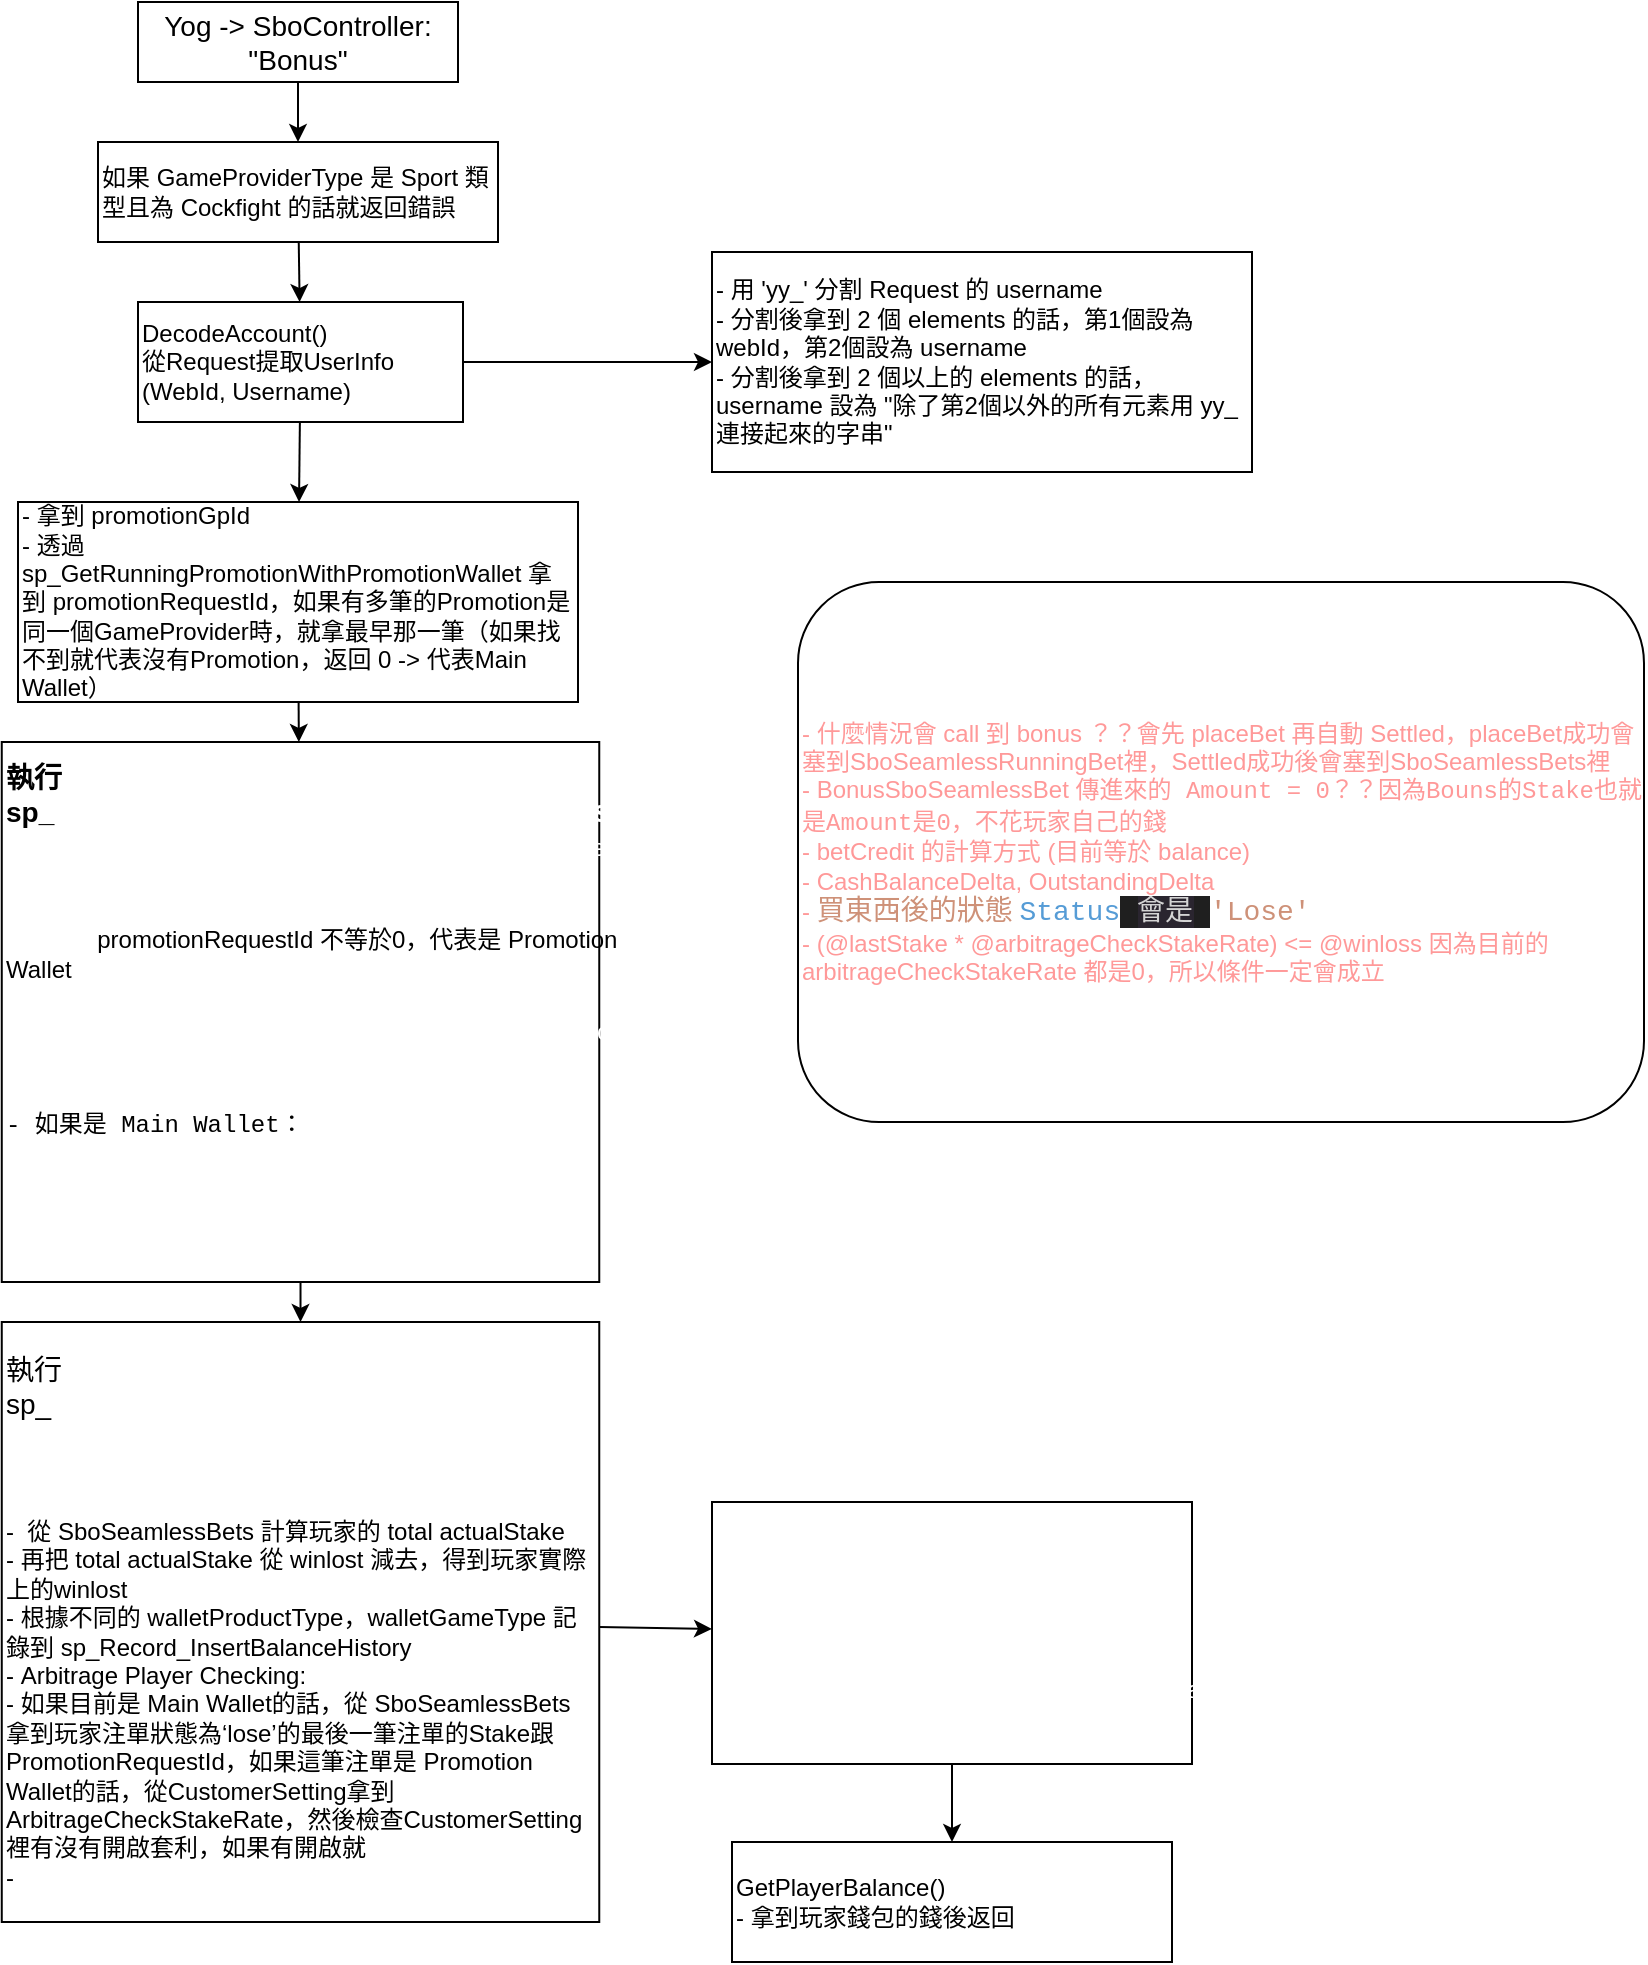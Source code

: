 <mxfile>
    <diagram id="KIDsxcXNcnjyNB06de4f" name="Page-1">
        <mxGraphModel dx="1002" dy="571" grid="1" gridSize="10" guides="1" tooltips="1" connect="1" arrows="1" fold="1" page="1" pageScale="1" pageWidth="827" pageHeight="1169" math="0" shadow="0">
            <root>
                <mxCell id="0"/>
                <mxCell id="1" parent="0"/>
                <mxCell id="4" value="" style="edgeStyle=none;html=1;" parent="1" source="2" target="3" edge="1">
                    <mxGeometry relative="1" as="geometry"/>
                </mxCell>
                <mxCell id="2" value="&lt;font style=&quot;font-size: 14px;&quot;&gt;Yog -&amp;gt;&amp;nbsp;SboController: &quot;Bonus&quot;&lt;/font&gt;" style="rounded=0;whiteSpace=wrap;html=1;" parent="1" vertex="1">
                    <mxGeometry x="320" y="40" width="160" height="40" as="geometry"/>
                </mxCell>
                <mxCell id="8" value="" style="edgeStyle=none;html=1;fontSize=12;" parent="1" source="3" target="6" edge="1">
                    <mxGeometry relative="1" as="geometry"/>
                </mxCell>
                <mxCell id="3" value="&lt;font style=&quot;font-size: 12px;&quot;&gt;如果 GameProviderType 是 Sport 類型且為&amp;nbsp;Cockfight 的話就返回錯誤&lt;br&gt;&lt;/font&gt;" style="rounded=0;whiteSpace=wrap;html=1;align=left;" parent="1" vertex="1">
                    <mxGeometry x="300" y="110" width="200" height="50" as="geometry"/>
                </mxCell>
                <mxCell id="5" value="" style="edgeStyle=none;html=1;" parent="1" source="6" target="7" edge="1">
                    <mxGeometry relative="1" as="geometry"/>
                </mxCell>
                <mxCell id="12" value="" style="edgeStyle=none;html=1;fontSize=12;" parent="1" source="6" target="11" edge="1">
                    <mxGeometry relative="1" as="geometry"/>
                </mxCell>
                <mxCell id="6" value="DecodeAccount()&lt;br&gt;從Request提取UserInfo (WebId, Username)" style="whiteSpace=wrap;html=1;rounded=0;align=left;" parent="1" vertex="1">
                    <mxGeometry x="320" y="190" width="162.5" height="60" as="geometry"/>
                </mxCell>
                <mxCell id="7" value="- 用 'yy_' 分割 Request 的 username&lt;br&gt;- 分割後拿到 2 個 elements 的話，第1個設為 webId，第2個設為 username&lt;br&gt;- 分割後拿到 2 個以上的 elements 的話，username 設為 &quot;除了第2個以外的所有元素用 yy_連接起來的字串&quot;&amp;nbsp;" style="whiteSpace=wrap;html=1;rounded=0;align=left;" parent="1" vertex="1">
                    <mxGeometry x="607" y="165" width="270" height="110" as="geometry"/>
                </mxCell>
                <mxCell id="17" value="" style="edgeStyle=none;html=1;fontSize=12;fontColor=#FFFFFF;" parent="1" source="11" target="13" edge="1">
                    <mxGeometry relative="1" as="geometry"/>
                </mxCell>
                <mxCell id="11" value="- 拿到 promotionGpId&lt;br&gt;- 透過 sp_GetRunningPromotionWithPromotionWallet 拿到&amp;nbsp;promotionRequestId，如果有多筆的Promotion是同一個GameProvider時，就拿最早那一筆（如果找不到就代表沒有Promotion，返回 0 -&amp;gt; 代表Main Wallet）&lt;br&gt;" style="whiteSpace=wrap;html=1;rounded=0;align=left;" parent="1" vertex="1">
                    <mxGeometry x="260" y="290" width="280" height="100" as="geometry"/>
                </mxCell>
                <mxCell id="19" value="" style="edgeStyle=none;html=1;fontSize=12;fontColor=#FFFFFF;" parent="1" source="13" target="18" edge="1">
                    <mxGeometry relative="1" as="geometry"/>
                </mxCell>
                <mxCell id="13" value="&lt;b&gt;&lt;font style=&quot;font-size: 14px;&quot;&gt;執行 sp_&lt;/font&gt;&lt;/b&gt;&lt;span style=&quot;font-family: Consolas, &amp;quot;Courier New&amp;quot;, monospace;&quot;&gt;&lt;font style=&quot;&quot;&gt;&lt;font size=&quot;3&quot; style=&quot;&quot; color=&quot;#ffffff&quot;&gt;&lt;b style=&quot;&quot;&gt;Yog_Seamless_BonusSboSeamlessBet:&lt;/b&gt;&lt;/font&gt;&lt;br&gt;&lt;font style=&quot;font-size: 12px;&quot; color=&quot;#ffffff&quot;&gt;- 如果在 sboSeamlessBets 裡找到相同注單就返回error&lt;/font&gt;&lt;br&gt;&lt;font style=&quot;font-size: 12px;&quot; color=&quot;#ffffff&quot;&gt;- 如果找不到玩家，返回error&lt;/font&gt;&lt;br&gt;&lt;font style=&quot;font-size: 12px;&quot; color=&quot;#ffffff&quot;&gt;- 檢查玩家及其所有階層狀態&lt;/font&gt;&lt;br&gt;&lt;font style=&quot;font-size: 12px;&quot; color=&quot;#ffffff&quot;&gt;- 如果&amp;nbsp;&lt;/font&gt;&lt;/font&gt;&lt;/span&gt;promotionRequestId 不等於0，代表是 Promotion Wallet&lt;span style=&quot;font-family: Consolas, &amp;quot;Courier New&amp;quot;, monospace;&quot;&gt;&lt;font color=&quot;#ffffff&quot; style=&quot;font-size: 12px;&quot;&gt;&lt;br&gt;&amp;nbsp; - 檢查玩家的betcredit是否小於0&lt;br&gt;&amp;nbsp; -&amp;nbsp;&lt;/font&gt;&lt;/span&gt;&lt;span style=&quot;font-family: Consolas, &amp;quot;Courier New&amp;quot;, monospace;&quot;&gt;&lt;font color=&quot;#ffffff&quot; style=&quot;font-size: 12px;&quot;&gt;Record_InsertBalanceHistoryForPromotion&lt;br&gt;&amp;nbsp; - Update Promotion&lt;/font&gt;&lt;/span&gt;&lt;span style=&quot;font-family: Consolas, &amp;quot;Courier New&amp;quot;, monospace;&quot;&gt;&lt;font style=&quot;font-size: 12px;&quot;&gt;&lt;font color=&quot;#ffffff&quot;&gt;CashUsed&lt;br&gt;&amp;nbsp; - Insert into SboSeamlessBets&lt;br&gt;&lt;/font&gt;- 如果是 Main Wallet：&lt;br&gt;&amp;nbsp;&amp;nbsp;&lt;/font&gt;&lt;/span&gt;&lt;span style=&quot;font-family: Consolas, &amp;quot;Courier New&amp;quot;, monospace;&quot;&gt;&lt;font color=&quot;#ffffff&quot;&gt;- 檢查玩家的betcredit是否小於0&lt;br&gt;&amp;nbsp; -&amp;nbsp;&lt;/font&gt;&lt;/span&gt;&lt;span style=&quot;font-family: Consolas, &amp;quot;Courier New&amp;quot;, monospace;&quot;&gt;&lt;font color=&quot;#ffffff&quot;&gt;Record_InsertBalanceHistory&lt;br&gt;&amp;nbsp; - Update &lt;/font&gt;&lt;/span&gt;&lt;span style=&quot;font-family: Consolas, &amp;quot;Courier New&amp;quot;, monospace;&quot;&gt;&lt;font color=&quot;#ffffff&quot;&gt;CashUsed&lt;br&gt;&amp;nbsp; - Insert into SboSeamlessBets&lt;/font&gt;&lt;/span&gt;&lt;span style=&quot;font-family: Consolas, &amp;quot;Courier New&amp;quot;, monospace;&quot;&gt;&lt;font style=&quot;font-size: 12px;&quot;&gt;&amp;nbsp;&lt;br&gt;&lt;/font&gt;&lt;/span&gt;" style="whiteSpace=wrap;html=1;rounded=0;align=left;" parent="1" vertex="1">
                    <mxGeometry x="251.88" y="410" width="298.75" height="270" as="geometry"/>
                </mxCell>
                <mxCell id="21" value="" style="edgeStyle=none;html=1;fontSize=12;fontColor=#FFFFFF;" parent="1" source="18" target="20" edge="1">
                    <mxGeometry relative="1" as="geometry"/>
                </mxCell>
                <mxCell id="18" value="&lt;font style=&quot;font-size: 14px;&quot;&gt;執行 sp_&lt;span style=&quot;color: rgb(255, 255, 255);&quot;&gt;Yog_Seamless_SettleSboSeamlessBonus&lt;/span&gt;&lt;/font&gt;&lt;span style=&quot;font-family: Consolas, &amp;quot;Courier New&amp;quot;, monospace;&quot;&gt;&lt;font color=&quot;#ffffff&quot; style=&quot;&quot;&gt;&lt;font size=&quot;3&quot;&gt;:&lt;/font&gt;&lt;br&gt;- 在&amp;nbsp;&lt;/font&gt;&lt;/span&gt;&lt;font style=&quot;&quot;&gt;&lt;font face=&quot;Consolas, Courier New, monospace&quot; color=&quot;#ffffff&quot;&gt;SboSeamlessBets 檢查註單，&lt;/font&gt;&lt;span style=&quot;color: rgb(255, 255, 255); font-family: Consolas, &amp;quot;Courier New&amp;quot;, monospace;&quot;&gt;如果找不到&lt;/span&gt;&lt;font face=&quot;Consolas, Courier New, monospace&quot; color=&quot;#ffffff&quot;&gt;&lt;br&gt;&amp;nbsp;/&amp;nbsp;&lt;/font&gt;&lt;span style=&quot;color: rgb(255, 255, 255); font-family: Consolas, &amp;quot;Courier New&amp;quot;, monospace;&quot;&gt;如果有找到，但狀態是 bonus 的話&lt;/span&gt;&lt;span style=&quot;color: rgb(255, 255, 255); font-family: Consolas, &amp;quot;Courier New&amp;quot;, monospace;&quot;&gt;，返回錯誤&lt;/span&gt;&lt;font face=&quot;Consolas, Courier New, monospace&quot; color=&quot;#ffffff&quot;&gt;&lt;br&gt;&amp;nbsp;，並且記錄到&amp;nbsp;SboSeamlessWalletError 裡面&lt;br&gt;&lt;/font&gt;-&amp;nbsp; 從&amp;nbsp;SboSeamlessBets 計算玩家的 total actualStake&lt;br&gt;- 再把 total actualStake 從 winlost 減去，得到玩家實際上的winlost&lt;br&gt;- 根據不同的 walletProductType，walletGameType 記錄到 sp_Record_InsertBalanceHistory&lt;br&gt;-&amp;nbsp;Arbitrage Player Checking:&lt;br&gt;- 如果目前是 Main Wallet的話，從 SboSeamlessBets 拿到玩家注單狀態為‘lose’的最後一筆注單的Stake跟PromotionRequestId，如果這筆注單是 Promotion Wallet的話，從CustomerSetting拿到ArbitrageCheckStakeRate，然後檢查CustomerSetting裡有沒有開啟套利，如果有開啟就&lt;br&gt;-&lt;br&gt;&lt;/font&gt;" style="whiteSpace=wrap;html=1;rounded=0;align=left;" parent="1" vertex="1">
                    <mxGeometry x="251.88" y="700" width="298.75" height="300" as="geometry"/>
                </mxCell>
                <mxCell id="23" value="" style="edgeStyle=none;html=1;fontSize=12;fontColor=#FFFFFF;" parent="1" source="20" target="22" edge="1">
                    <mxGeometry relative="1" as="geometry"/>
                </mxCell>
                <mxCell id="20" value="&lt;font color=&quot;#ffffff&quot;&gt;&lt;span style=&quot;text-align: center;&quot;&gt;GetUnsettledOrder()：&lt;/span&gt;&lt;br&gt;- 獲取所有未結算的注單，包含所有層級&lt;br&gt;&lt;br&gt;- Construct 所有階層的 DailyStatement&lt;br&gt;- 利用 sp_&lt;span style=&quot;font-family: Consolas, &amp;quot;Courier New&amp;quot;, monospace;&quot;&gt;&lt;font style=&quot;font-size: 12px;&quot;&gt;Yog_GameProvider_UpsertDailyStatement 更新 DailyStatement&lt;/font&gt;&lt;/span&gt;&lt;/font&gt;" style="whiteSpace=wrap;html=1;rounded=0;align=left;" parent="1" vertex="1">
                    <mxGeometry x="607" y="790" width="240" height="131" as="geometry"/>
                </mxCell>
                <mxCell id="22" value="GetPlayerBalance()&lt;br&gt;- 拿到玩家錢包的錢後返回" style="whiteSpace=wrap;html=1;rounded=0;align=left;" parent="1" vertex="1">
                    <mxGeometry x="617" y="960" width="220" height="60" as="geometry"/>
                </mxCell>
                <mxCell id="25" value="&lt;font style=&quot;font-size: 12px;&quot;&gt;- 什麼情況會 call 到 bonus ？？會先 placeBet 再自動 Settled，placeBet成功會塞到SboSeamlessRunningBet裡，Settled成功後會塞到SboSeamlessBets裡&lt;br&gt;- BonusSboSeamlessBet&amp;nbsp;&lt;span style=&quot;font-family: Consolas, &amp;quot;Courier New&amp;quot;, monospace;&quot;&gt;傳進來的 Amount = 0？？因為Bouns的Stake也就是Amount是0，不花玩家自己的錢&lt;/span&gt;&lt;br&gt;- betCredit 的計算方式 (目前等於 balance)&lt;br&gt;- CashBalanceDelta, OutstandingDelta&lt;br&gt;-&amp;nbsp;&lt;span style=&quot;font-family: Consolas, &amp;quot;Courier New&amp;quot;, monospace; font-size: 14px; color: rgb(206, 145, 120);&quot;&gt;買東西後的狀態&lt;/span&gt;&lt;span style=&quot;background-color: initial;&quot;&gt;&amp;nbsp;&lt;/span&gt;&lt;span style=&quot;font-family: Consolas, &amp;quot;Courier New&amp;quot;, monospace; font-size: 14px; color: rgb(86, 156, 214);&quot;&gt;Status&lt;/span&gt;&lt;span style=&quot;background-color: rgb(31, 31, 31); color: rgb(204, 204, 204); font-family: Consolas, &amp;quot;Courier New&amp;quot;, monospace; font-size: 14px;&quot;&gt;&amp;nbsp;&lt;/span&gt;&lt;span style=&quot;font-family: Consolas, &amp;quot;Courier New&amp;quot;, monospace; font-size: 14px; background-color: rgb(42, 37, 47);&quot;&gt;&lt;font color=&quot;#d4d4d4&quot;&gt;會是&lt;/font&gt;&lt;/span&gt;&lt;span style=&quot;background-color: rgb(31, 31, 31); color: rgb(204, 204, 204); font-family: Consolas, &amp;quot;Courier New&amp;quot;, monospace; font-size: 14px;&quot;&gt;&amp;nbsp;&lt;/span&gt;&lt;span style=&quot;font-family: Consolas, &amp;quot;Courier New&amp;quot;, monospace; font-size: 14px; color: rgb(206, 145, 120);&quot;&gt;'Lose'&lt;/span&gt;&lt;br&gt;-&amp;nbsp;(@lastStake * @arbitrageCheckStakeRate) &amp;lt;= @winloss 因為目前的 arbitrageCheckStakeRate 都是0，所以條件一定會成立&lt;br&gt;&lt;/font&gt;" style="rounded=1;whiteSpace=wrap;html=1;labelBackgroundColor=none;fontSize=12;fontColor=#FF9999;align=left;" parent="1" vertex="1">
                    <mxGeometry x="650" y="330" width="423" height="270" as="geometry"/>
                </mxCell>
            </root>
        </mxGraphModel>
    </diagram>
</mxfile>